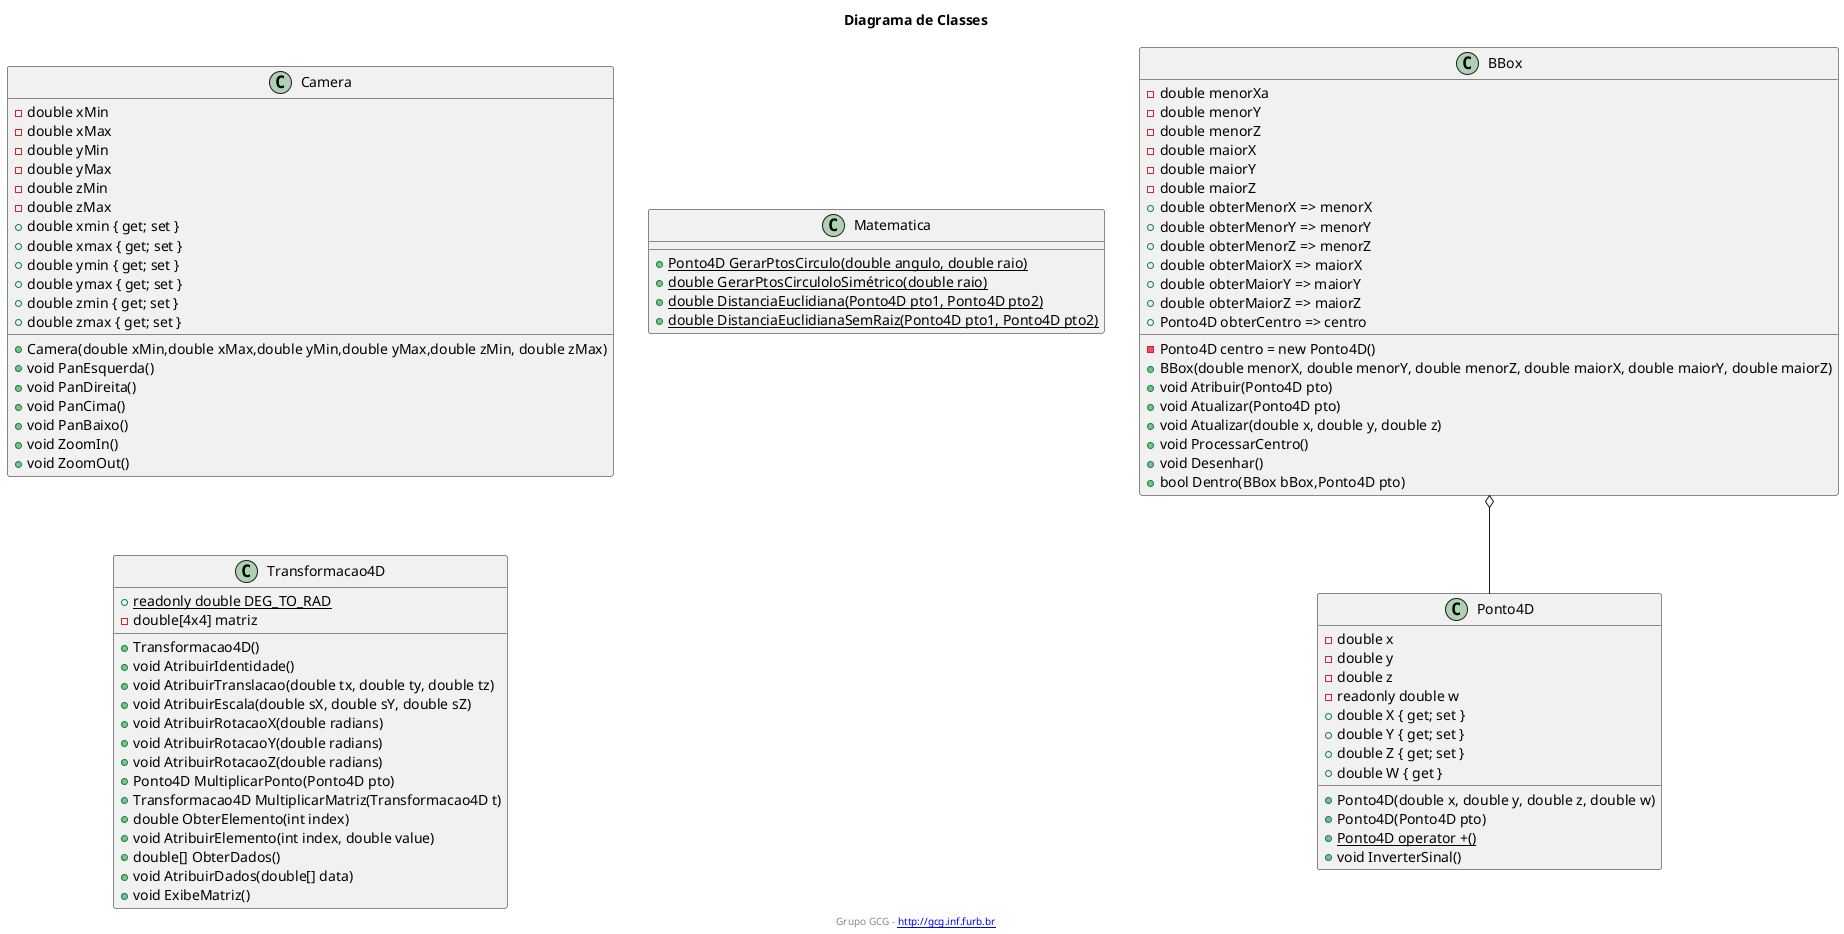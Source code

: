 /' http://plantuml.com/class-diagram '/ 
@startuml CG_Biblioteca

title Diagrama de Classes
footer Grupo GCG - [[http://gcg.inf.furb.br]]

BBox : - double menorXa
BBox : - double menorY
BBox : - double menorZ
BBox : - double maiorX
BBox : - double maiorY
BBox : - double maiorZ
BBox : - Ponto4D centro = new Ponto4D()
BBox : + BBox(double menorX, double menorY, double menorZ, double maiorX, double maiorY, double maiorZ)
BBox : + void Atribuir(Ponto4D pto)
BBox : + void Atualizar(Ponto4D pto)
BBox : + void Atualizar(double x, double y, double z)
BBox : + void ProcessarCentro()
BBox : + void Desenhar()
BBox : + double obterMenorX => menorX
BBox : + double obterMenorY => menorY
BBox : + double obterMenorZ => menorZ
BBox : + double obterMaiorX => maiorX
BBox : + double obterMaiorY => maiorY
BBox : + double obterMaiorZ => maiorZ
BBox : + Ponto4D obterCentro => centro
BBox o-- Ponto4D
/' Privado_BBox '/
BBox : + bool Dentro(BBox bBox,Ponto4D pto)

Camera : - double xMin
Camera : - double xMax
Camera : - double yMin
Camera : - double yMax
Camera : - double zMin
Camera : - double zMax
Camera : + Camera(double xMin,double xMax,double yMin,double yMax,double zMin, double zMax)
Camera : + double xmin { get; set }
Camera : + double xmax { get; set }
Camera : + double ymin { get; set }
Camera : + double ymax { get; set }
Camera : + double zmin { get; set }
Camera : + double zmax { get; set }
Camera : + void PanEsquerda()
Camera : + void PanDireita()
Camera : + void PanCima()
Camera : + void PanBaixo()
Camera : + void ZoomIn()
Camera : + void ZoomOut()

Matematica : + {static} Ponto4D GerarPtosCirculo(double angulo, double raio)
Matematica : + {static} double GerarPtosCirculoloSimétrico(double raio)
/' Privado_Matematica '/ 
Matematica : + {static} double DistanciaEuclidiana(Ponto4D pto1, Ponto4D pto2)
Matematica : + {static} double DistanciaEuclidianaSemRaiz(Ponto4D pto1, Ponto4D pto2)

Ponto4D : - double x
Ponto4D : - double y
Ponto4D : - double z
Ponto4D : - readonly double w
Ponto4D : + Ponto4D(double x, double y, double z, double w)
Ponto4D : + Ponto4D(Ponto4D pto)
Ponto4D : + {static} Ponto4D operator +()
Ponto4D : + double X { get; set }
Ponto4D : + double Y { get; set }
Ponto4D : + double Z { get; set }
Ponto4D : + double W { get }
Ponto4D : + void InverterSinal()

Transformacao4D : {static} + readonly double DEG_TO_RAD
Transformacao4D : -double[4x4] matriz
Transformacao4D : +Transformacao4D()
Transformacao4D : +void AtribuirIdentidade()
Transformacao4D : +void AtribuirTranslacao(double tx, double ty, double tz)
Transformacao4D : +void AtribuirEscala(double sX, double sY, double sZ)
Transformacao4D : +void AtribuirRotacaoX(double radians)
Transformacao4D : +void AtribuirRotacaoY(double radians)
Transformacao4D : +void AtribuirRotacaoZ(double radians)
Transformacao4D : +Ponto4D MultiplicarPonto(Ponto4D pto)
Transformacao4D : +Transformacao4D MultiplicarMatriz(Transformacao4D t)
Transformacao4D : +double ObterElemento(int index)
Transformacao4D : +void AtribuirElemento(int index, double value)
Transformacao4D : +double[] ObterDados()
Transformacao4D : +void AtribuirDados(double[] data)
Transformacao4D : +void ExibeMatriz()

@enduml
